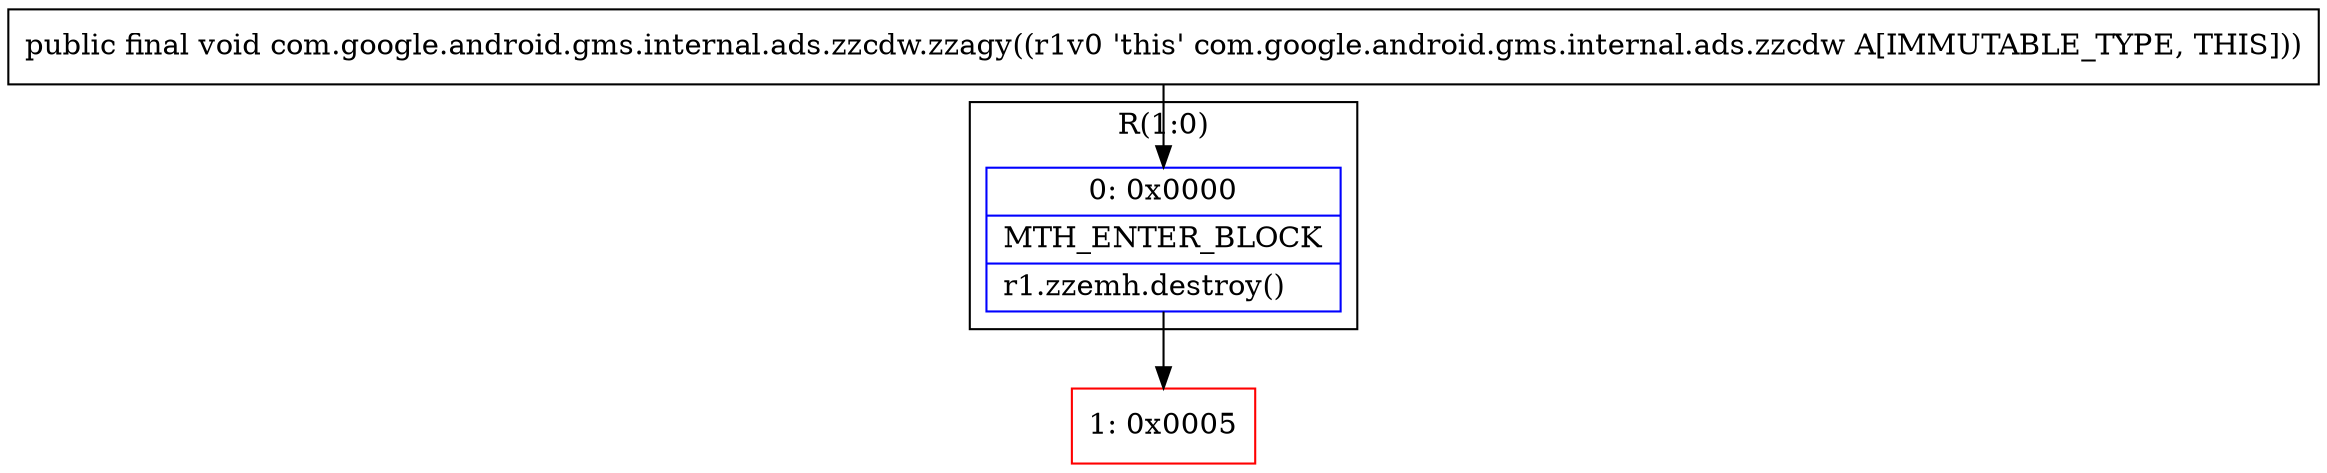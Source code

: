 digraph "CFG forcom.google.android.gms.internal.ads.zzcdw.zzagy()V" {
subgraph cluster_Region_1757899297 {
label = "R(1:0)";
node [shape=record,color=blue];
Node_0 [shape=record,label="{0\:\ 0x0000|MTH_ENTER_BLOCK\l|r1.zzemh.destroy()\l}"];
}
Node_1 [shape=record,color=red,label="{1\:\ 0x0005}"];
MethodNode[shape=record,label="{public final void com.google.android.gms.internal.ads.zzcdw.zzagy((r1v0 'this' com.google.android.gms.internal.ads.zzcdw A[IMMUTABLE_TYPE, THIS])) }"];
MethodNode -> Node_0;
Node_0 -> Node_1;
}

